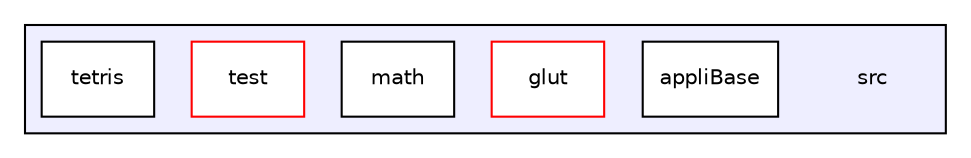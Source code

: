 digraph "/home/cj/workspace/Tetris/src" {
  compound=true
  node [ fontsize="10", fontname="Helvetica"];
  edge [ labelfontsize="10", labelfontname="Helvetica"];
  subgraph clusterdir_68267d1309a1af8e8297ef4c3efbcdba {
    graph [ bgcolor="#eeeeff", pencolor="black", label="" URL="dir_68267d1309a1af8e8297ef4c3efbcdba.html"];
    dir_68267d1309a1af8e8297ef4c3efbcdba [shape=plaintext label="src"];
    dir_9124c449f6ad3e74f678d7ea8bacc325 [shape=box label="appliBase" color="black" fillcolor="white" style="filled" URL="dir_9124c449f6ad3e74f678d7ea8bacc325.html"];
    dir_d42c36af4e5a44b915c5f0bba615cbce [shape=box label="glut" color="red" fillcolor="white" style="filled" URL="dir_d42c36af4e5a44b915c5f0bba615cbce.html"];
    dir_ae9a93452e2a84339148a16bcf2eb561 [shape=box label="math" color="black" fillcolor="white" style="filled" URL="dir_ae9a93452e2a84339148a16bcf2eb561.html"];
    dir_120ed4da3e3217b1e7fc0b4f48568e79 [shape=box label="test" color="red" fillcolor="white" style="filled" URL="dir_120ed4da3e3217b1e7fc0b4f48568e79.html"];
    dir_33fdd4cdb1b96634eacc7402fd786645 [shape=box label="tetris" color="black" fillcolor="white" style="filled" URL="dir_33fdd4cdb1b96634eacc7402fd786645.html"];
  }
}
